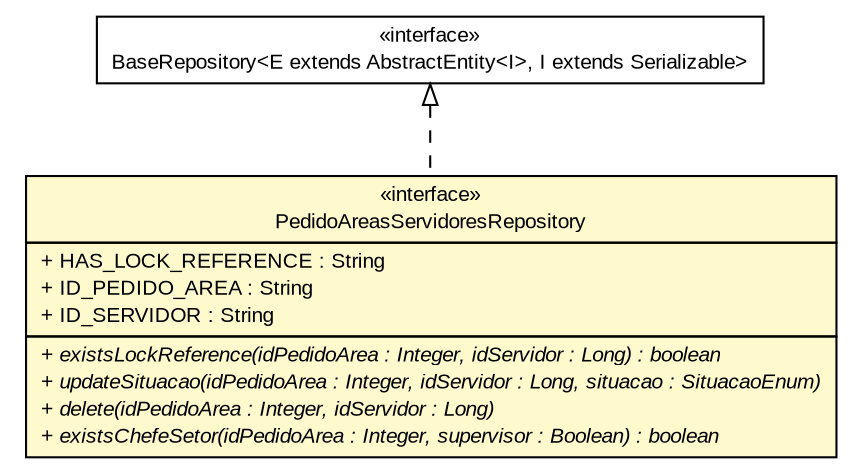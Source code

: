 #!/usr/local/bin/dot
#
# Class diagram 
# Generated by UMLGraph version R5_6 (http://www.umlgraph.org/)
#

digraph G {
	edge [fontname="arial",fontsize=10,labelfontname="arial",labelfontsize=10];
	node [fontname="arial",fontsize=10,shape=plaintext];
	nodesep=0.25;
	ranksep=0.5;
	// br.gov.to.sefaz.persistence.repository.BaseRepository<E extends br.gov.to.sefaz.persistence.entity.AbstractEntity<I>, I extends java.io.Serializable>
	c54974 [label=<<table title="br.gov.to.sefaz.persistence.repository.BaseRepository" border="0" cellborder="1" cellspacing="0" cellpadding="2" port="p" href="../../../../persistence/repository/BaseRepository.html">
		<tr><td><table border="0" cellspacing="0" cellpadding="1">
<tr><td align="center" balign="center"> &#171;interface&#187; </td></tr>
<tr><td align="center" balign="center"> BaseRepository&lt;E extends AbstractEntity&lt;I&gt;, I extends Serializable&gt; </td></tr>
		</table></td></tr>
		</table>>, URL="../../../../persistence/repository/BaseRepository.html", fontname="arial", fontcolor="black", fontsize=10.0];
	// br.gov.to.sefaz.arr.parametros.persistence.repository.PedidoAreasServidoresRepository
	c55209 [label=<<table title="br.gov.to.sefaz.arr.parametros.persistence.repository.PedidoAreasServidoresRepository" border="0" cellborder="1" cellspacing="0" cellpadding="2" port="p" bgcolor="lemonChiffon" href="./PedidoAreasServidoresRepository.html">
		<tr><td><table border="0" cellspacing="0" cellpadding="1">
<tr><td align="center" balign="center"> &#171;interface&#187; </td></tr>
<tr><td align="center" balign="center"> PedidoAreasServidoresRepository </td></tr>
		</table></td></tr>
		<tr><td><table border="0" cellspacing="0" cellpadding="1">
<tr><td align="left" balign="left"> + HAS_LOCK_REFERENCE : String </td></tr>
<tr><td align="left" balign="left"> + ID_PEDIDO_AREA : String </td></tr>
<tr><td align="left" balign="left"> + ID_SERVIDOR : String </td></tr>
		</table></td></tr>
		<tr><td><table border="0" cellspacing="0" cellpadding="1">
<tr><td align="left" balign="left"><font face="arial italic" point-size="10.0"> + existsLockReference(idPedidoArea : Integer, idServidor : Long) : boolean </font></td></tr>
<tr><td align="left" balign="left"><font face="arial italic" point-size="10.0"> + updateSituacao(idPedidoArea : Integer, idServidor : Long, situacao : SituacaoEnum) </font></td></tr>
<tr><td align="left" balign="left"><font face="arial italic" point-size="10.0"> + delete(idPedidoArea : Integer, idServidor : Long) </font></td></tr>
<tr><td align="left" balign="left"><font face="arial italic" point-size="10.0"> + existsChefeSetor(idPedidoArea : Integer, supervisor : Boolean) : boolean </font></td></tr>
		</table></td></tr>
		</table>>, URL="./PedidoAreasServidoresRepository.html", fontname="arial", fontcolor="black", fontsize=10.0];
	//br.gov.to.sefaz.arr.parametros.persistence.repository.PedidoAreasServidoresRepository implements br.gov.to.sefaz.persistence.repository.BaseRepository<E extends br.gov.to.sefaz.persistence.entity.AbstractEntity<I>, I extends java.io.Serializable>
	c54974:p -> c55209:p [dir=back,arrowtail=empty,style=dashed];
}

